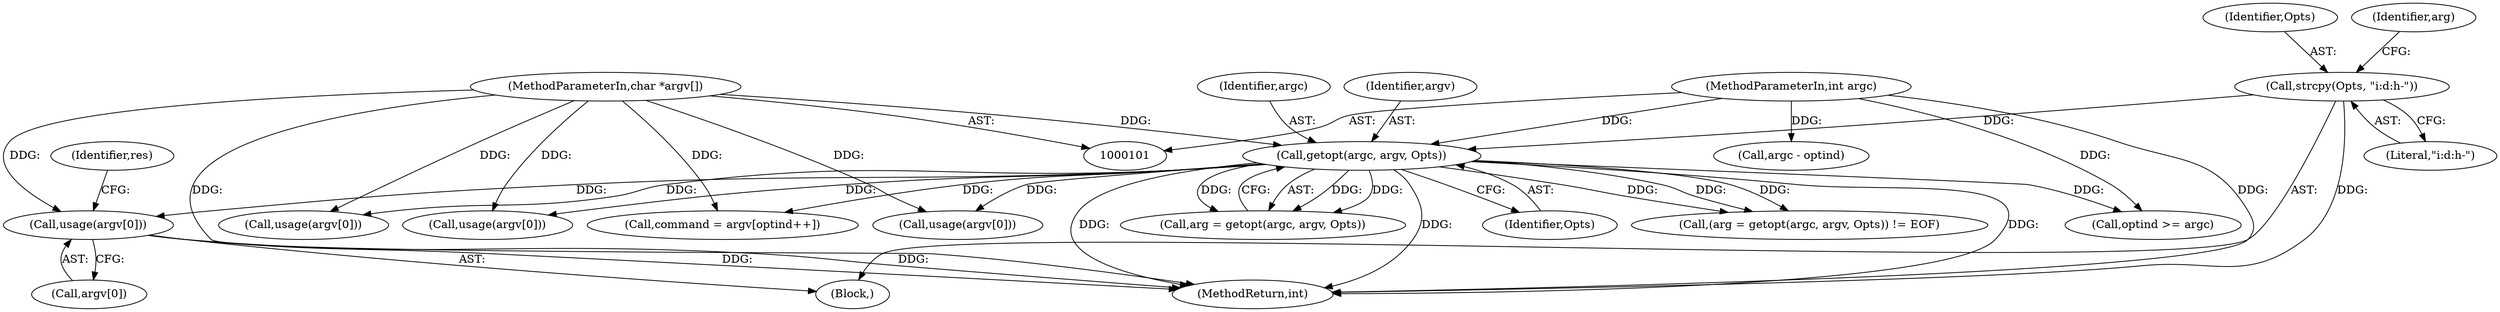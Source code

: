 digraph "0_opa-ff_c5759e7b76f5bf844be6c6641cc1b356bbc83869@array" {
"1000268" [label="(Call,usage(argv[0]))"];
"1000130" [label="(Call,getopt(argc, argv, Opts))"];
"1000102" [label="(MethodParameterIn,int argc)"];
"1000103" [label="(MethodParameterIn,char *argv[])"];
"1000123" [label="(Call,strcpy(Opts, \"i:d:h-\"))"];
"1000181" [label="(Call,command = argv[optind++])"];
"1000125" [label="(Literal,\"i:d:h-\")"];
"1000124" [label="(Identifier,Opts)"];
"1000130" [label="(Call,getopt(argc, argv, Opts))"];
"1000127" [label="(Call,(arg = getopt(argc, argv, Opts)) != EOF)"];
"1000128" [label="(Call,arg = getopt(argc, argv, Opts))"];
"1000257" [label="(Call,argc - optind)"];
"1000283" [label="(MethodReturn,int)"];
"1000273" [label="(Identifier,res)"];
"1000103" [label="(MethodParameterIn,char *argv[])"];
"1000159" [label="(Call,usage(argv[0]))"];
"1000131" [label="(Identifier,argc)"];
"1000269" [label="(Call,argv[0])"];
"1000174" [label="(Call,usage(argv[0]))"];
"1000132" [label="(Identifier,argv)"];
"1000133" [label="(Identifier,Opts)"];
"1000167" [label="(Call,optind >= argc)"];
"1000141" [label="(Call,usage(argv[0]))"];
"1000104" [label="(Block,)"];
"1000102" [label="(MethodParameterIn,int argc)"];
"1000123" [label="(Call,strcpy(Opts, \"i:d:h-\"))"];
"1000268" [label="(Call,usage(argv[0]))"];
"1000129" [label="(Identifier,arg)"];
"1000268" -> "1000104"  [label="AST: "];
"1000268" -> "1000269"  [label="CFG: "];
"1000269" -> "1000268"  [label="AST: "];
"1000273" -> "1000268"  [label="CFG: "];
"1000268" -> "1000283"  [label="DDG: "];
"1000268" -> "1000283"  [label="DDG: "];
"1000130" -> "1000268"  [label="DDG: "];
"1000103" -> "1000268"  [label="DDG: "];
"1000130" -> "1000128"  [label="AST: "];
"1000130" -> "1000133"  [label="CFG: "];
"1000131" -> "1000130"  [label="AST: "];
"1000132" -> "1000130"  [label="AST: "];
"1000133" -> "1000130"  [label="AST: "];
"1000128" -> "1000130"  [label="CFG: "];
"1000130" -> "1000283"  [label="DDG: "];
"1000130" -> "1000283"  [label="DDG: "];
"1000130" -> "1000283"  [label="DDG: "];
"1000130" -> "1000127"  [label="DDG: "];
"1000130" -> "1000127"  [label="DDG: "];
"1000130" -> "1000127"  [label="DDG: "];
"1000130" -> "1000128"  [label="DDG: "];
"1000130" -> "1000128"  [label="DDG: "];
"1000130" -> "1000128"  [label="DDG: "];
"1000102" -> "1000130"  [label="DDG: "];
"1000103" -> "1000130"  [label="DDG: "];
"1000123" -> "1000130"  [label="DDG: "];
"1000130" -> "1000141"  [label="DDG: "];
"1000130" -> "1000159"  [label="DDG: "];
"1000130" -> "1000167"  [label="DDG: "];
"1000130" -> "1000174"  [label="DDG: "];
"1000130" -> "1000181"  [label="DDG: "];
"1000102" -> "1000101"  [label="AST: "];
"1000102" -> "1000283"  [label="DDG: "];
"1000102" -> "1000167"  [label="DDG: "];
"1000102" -> "1000257"  [label="DDG: "];
"1000103" -> "1000101"  [label="AST: "];
"1000103" -> "1000283"  [label="DDG: "];
"1000103" -> "1000141"  [label="DDG: "];
"1000103" -> "1000159"  [label="DDG: "];
"1000103" -> "1000174"  [label="DDG: "];
"1000103" -> "1000181"  [label="DDG: "];
"1000123" -> "1000104"  [label="AST: "];
"1000123" -> "1000125"  [label="CFG: "];
"1000124" -> "1000123"  [label="AST: "];
"1000125" -> "1000123"  [label="AST: "];
"1000129" -> "1000123"  [label="CFG: "];
"1000123" -> "1000283"  [label="DDG: "];
}
